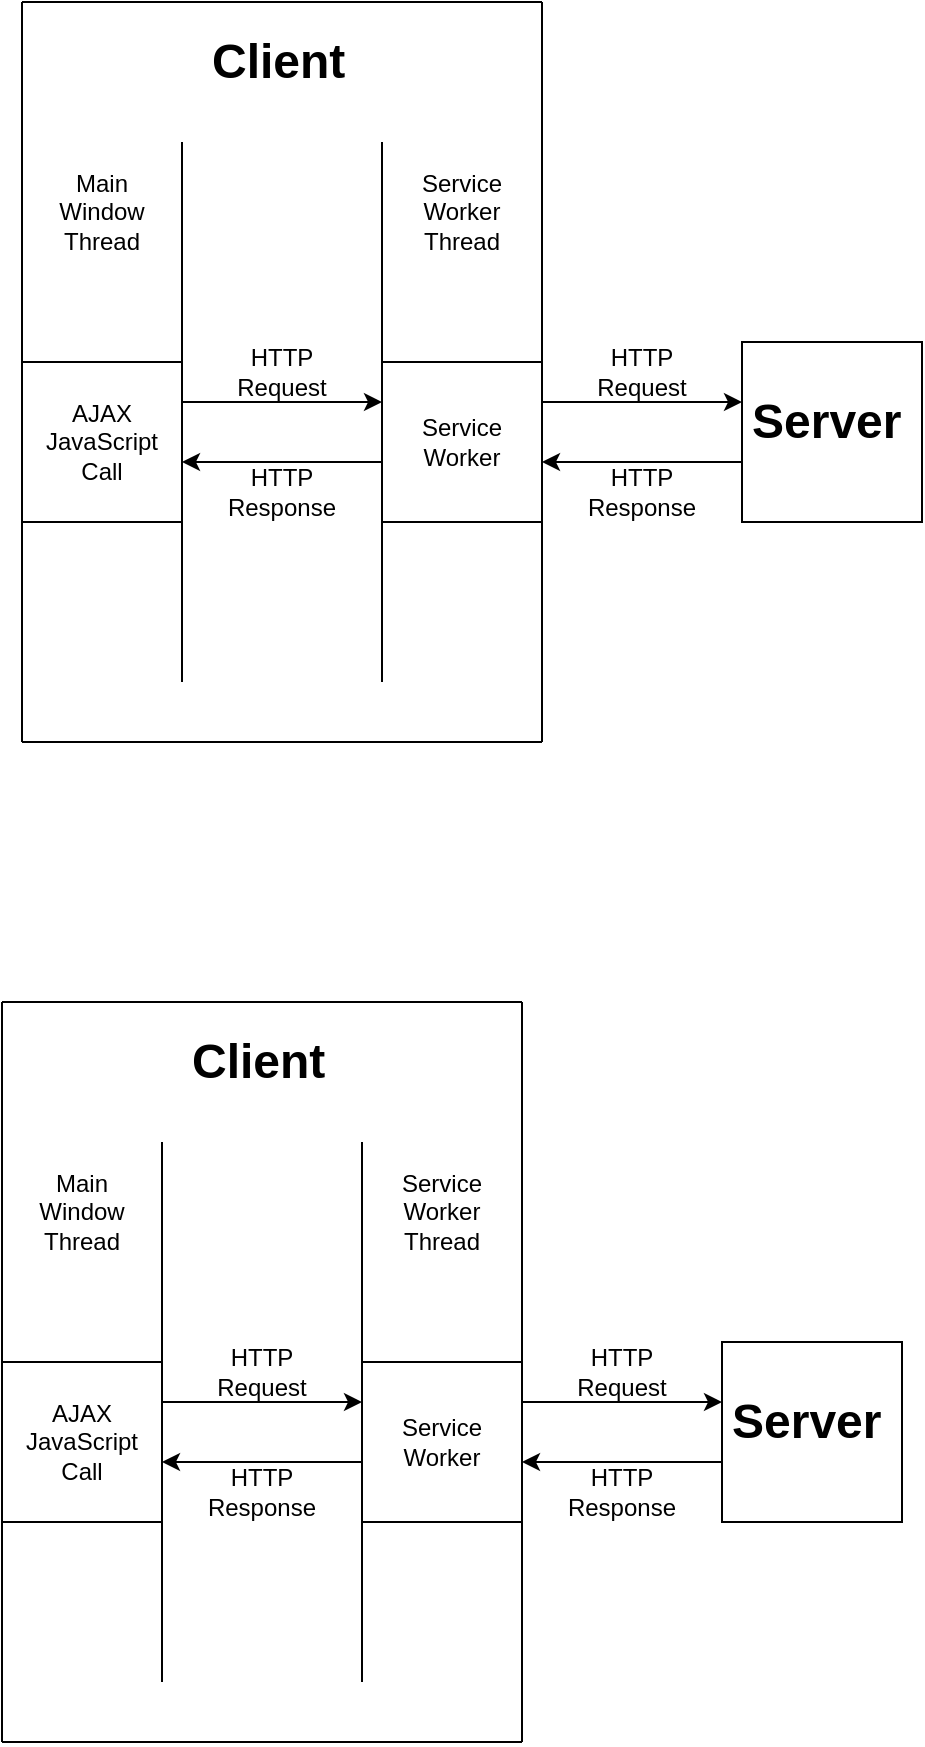 <mxfile version="21.3.2" type="github">
  <diagram name="Page-1" id="LiBG0f6Ud3o7dusU4buq">
    <mxGraphModel dx="794" dy="470" grid="1" gridSize="10" guides="1" tooltips="1" connect="1" arrows="1" fold="1" page="1" pageScale="1" pageWidth="850" pageHeight="1100" math="0" shadow="0">
      <root>
        <mxCell id="0" />
        <mxCell id="1" parent="0" />
        <mxCell id="D3ZRM21QkUFcYyvOqE70-35" value="" style="group" vertex="1" connectable="0" parent="1">
          <mxGeometry x="40" y="30" width="450" height="370" as="geometry" />
        </mxCell>
        <mxCell id="D3ZRM21QkUFcYyvOqE70-18" value="" style="group" vertex="1" connectable="0" parent="D3ZRM21QkUFcYyvOqE70-35">
          <mxGeometry x="80" y="170" width="100" height="30" as="geometry" />
        </mxCell>
        <mxCell id="D3ZRM21QkUFcYyvOqE70-16" value="" style="endArrow=classic;html=1;rounded=0;" edge="1" parent="D3ZRM21QkUFcYyvOqE70-18">
          <mxGeometry width="50" height="50" relative="1" as="geometry">
            <mxPoint y="30" as="sourcePoint" />
            <mxPoint x="100" y="30" as="targetPoint" />
          </mxGeometry>
        </mxCell>
        <mxCell id="D3ZRM21QkUFcYyvOqE70-17" value="HTTP Request" style="text;html=1;strokeColor=none;fillColor=none;align=center;verticalAlign=middle;whiteSpace=wrap;rounded=0;" vertex="1" parent="D3ZRM21QkUFcYyvOqE70-18">
          <mxGeometry x="20" width="60" height="30" as="geometry" />
        </mxCell>
        <mxCell id="D3ZRM21QkUFcYyvOqE70-19" value="" style="group" vertex="1" connectable="0" parent="D3ZRM21QkUFcYyvOqE70-35">
          <mxGeometry x="260" y="170" width="100" height="30" as="geometry" />
        </mxCell>
        <mxCell id="D3ZRM21QkUFcYyvOqE70-20" value="" style="endArrow=classic;html=1;rounded=0;" edge="1" parent="D3ZRM21QkUFcYyvOqE70-19">
          <mxGeometry width="50" height="50" relative="1" as="geometry">
            <mxPoint y="30" as="sourcePoint" />
            <mxPoint x="100" y="30" as="targetPoint" />
          </mxGeometry>
        </mxCell>
        <mxCell id="D3ZRM21QkUFcYyvOqE70-21" value="HTTP Request" style="text;html=1;strokeColor=none;fillColor=none;align=center;verticalAlign=middle;whiteSpace=wrap;rounded=0;" vertex="1" parent="D3ZRM21QkUFcYyvOqE70-19">
          <mxGeometry x="20" width="60" height="30" as="geometry" />
        </mxCell>
        <mxCell id="D3ZRM21QkUFcYyvOqE70-24" value="" style="group" vertex="1" connectable="0" parent="D3ZRM21QkUFcYyvOqE70-35">
          <mxGeometry x="260" y="230" width="100" height="30" as="geometry" />
        </mxCell>
        <mxCell id="D3ZRM21QkUFcYyvOqE70-22" value="" style="endArrow=classic;html=1;rounded=0;" edge="1" parent="D3ZRM21QkUFcYyvOqE70-24">
          <mxGeometry width="50" height="50" relative="1" as="geometry">
            <mxPoint x="100" as="sourcePoint" />
            <mxPoint as="targetPoint" />
          </mxGeometry>
        </mxCell>
        <mxCell id="D3ZRM21QkUFcYyvOqE70-23" value="HTTP Response" style="text;html=1;strokeColor=none;fillColor=none;align=center;verticalAlign=middle;whiteSpace=wrap;rounded=0;" vertex="1" parent="D3ZRM21QkUFcYyvOqE70-24">
          <mxGeometry x="20" width="60" height="30" as="geometry" />
        </mxCell>
        <mxCell id="D3ZRM21QkUFcYyvOqE70-12" value="" style="whiteSpace=wrap;html=1;aspect=fixed;" vertex="1" parent="D3ZRM21QkUFcYyvOqE70-35">
          <mxGeometry x="360" y="170" width="90" height="90" as="geometry" />
        </mxCell>
        <mxCell id="D3ZRM21QkUFcYyvOqE70-7" value="Service Worker" style="whiteSpace=wrap;html=1;aspect=fixed;" vertex="1" parent="D3ZRM21QkUFcYyvOqE70-35">
          <mxGeometry x="180" y="180" width="80" height="80" as="geometry" />
        </mxCell>
        <mxCell id="D3ZRM21QkUFcYyvOqE70-8" value="" style="endArrow=none;html=1;rounded=0;" edge="1" parent="D3ZRM21QkUFcYyvOqE70-35">
          <mxGeometry width="50" height="50" relative="1" as="geometry">
            <mxPoint x="180" y="340" as="sourcePoint" />
            <mxPoint x="180" y="70" as="targetPoint" />
          </mxGeometry>
        </mxCell>
        <mxCell id="D3ZRM21QkUFcYyvOqE70-9" value="" style="endArrow=none;html=1;rounded=0;" edge="1" parent="D3ZRM21QkUFcYyvOqE70-35">
          <mxGeometry width="50" height="50" relative="1" as="geometry">
            <mxPoint x="260" y="370" as="sourcePoint" />
            <mxPoint x="260" as="targetPoint" />
          </mxGeometry>
        </mxCell>
        <mxCell id="D3ZRM21QkUFcYyvOqE70-10" value="Service Worker Thread" style="text;html=1;strokeColor=none;fillColor=none;align=center;verticalAlign=middle;whiteSpace=wrap;rounded=0;" vertex="1" parent="D3ZRM21QkUFcYyvOqE70-35">
          <mxGeometry x="190" y="90" width="60" height="30" as="geometry" />
        </mxCell>
        <mxCell id="D3ZRM21QkUFcYyvOqE70-25" value="" style="group" vertex="1" connectable="0" parent="D3ZRM21QkUFcYyvOqE70-35">
          <mxGeometry x="80" y="230" width="100" height="30" as="geometry" />
        </mxCell>
        <mxCell id="D3ZRM21QkUFcYyvOqE70-26" value="" style="endArrow=classic;html=1;rounded=0;" edge="1" parent="D3ZRM21QkUFcYyvOqE70-25">
          <mxGeometry width="50" height="50" relative="1" as="geometry">
            <mxPoint x="100" as="sourcePoint" />
            <mxPoint as="targetPoint" />
          </mxGeometry>
        </mxCell>
        <mxCell id="D3ZRM21QkUFcYyvOqE70-27" value="HTTP Response" style="text;html=1;strokeColor=none;fillColor=none;align=center;verticalAlign=middle;whiteSpace=wrap;rounded=0;" vertex="1" parent="D3ZRM21QkUFcYyvOqE70-25">
          <mxGeometry x="20" width="60" height="30" as="geometry" />
        </mxCell>
        <mxCell id="D3ZRM21QkUFcYyvOqE70-1" value="AJAX JavaScript Call" style="whiteSpace=wrap;html=1;aspect=fixed;" vertex="1" parent="D3ZRM21QkUFcYyvOqE70-35">
          <mxGeometry y="180" width="80" height="80" as="geometry" />
        </mxCell>
        <mxCell id="D3ZRM21QkUFcYyvOqE70-2" value="" style="endArrow=none;html=1;rounded=0;" edge="1" parent="D3ZRM21QkUFcYyvOqE70-35">
          <mxGeometry width="50" height="50" relative="1" as="geometry">
            <mxPoint y="370" as="sourcePoint" />
            <mxPoint as="targetPoint" />
          </mxGeometry>
        </mxCell>
        <mxCell id="D3ZRM21QkUFcYyvOqE70-3" value="" style="endArrow=none;html=1;rounded=0;" edge="1" parent="D3ZRM21QkUFcYyvOqE70-35">
          <mxGeometry width="50" height="50" relative="1" as="geometry">
            <mxPoint x="80" y="340" as="sourcePoint" />
            <mxPoint x="80" y="70" as="targetPoint" />
          </mxGeometry>
        </mxCell>
        <mxCell id="D3ZRM21QkUFcYyvOqE70-4" value="Main Window Thread" style="text;html=1;strokeColor=none;fillColor=none;align=center;verticalAlign=middle;whiteSpace=wrap;rounded=0;" vertex="1" parent="D3ZRM21QkUFcYyvOqE70-35">
          <mxGeometry x="10" y="90" width="60" height="30" as="geometry" />
        </mxCell>
        <mxCell id="D3ZRM21QkUFcYyvOqE70-30" value="" style="endArrow=none;html=1;rounded=0;" edge="1" parent="D3ZRM21QkUFcYyvOqE70-35">
          <mxGeometry width="50" height="50" relative="1" as="geometry">
            <mxPoint as="sourcePoint" />
            <mxPoint x="260" as="targetPoint" />
          </mxGeometry>
        </mxCell>
        <mxCell id="D3ZRM21QkUFcYyvOqE70-31" value="" style="endArrow=none;html=1;rounded=0;" edge="1" parent="D3ZRM21QkUFcYyvOqE70-35">
          <mxGeometry width="50" height="50" relative="1" as="geometry">
            <mxPoint y="370" as="sourcePoint" />
            <mxPoint x="260" y="370" as="targetPoint" />
          </mxGeometry>
        </mxCell>
        <mxCell id="D3ZRM21QkUFcYyvOqE70-32" value="&lt;h1&gt;Client&lt;/h1&gt;" style="text;html=1;strokeColor=none;fillColor=none;spacing=5;spacingTop=-20;whiteSpace=wrap;overflow=hidden;rounded=0;" vertex="1" parent="D3ZRM21QkUFcYyvOqE70-35">
          <mxGeometry x="90" y="10" width="80" height="40" as="geometry" />
        </mxCell>
        <mxCell id="D3ZRM21QkUFcYyvOqE70-33" value="&lt;h1&gt;Server&lt;/h1&gt;" style="text;html=1;strokeColor=none;fillColor=none;spacing=5;spacingTop=-20;whiteSpace=wrap;overflow=hidden;rounded=0;" vertex="1" parent="D3ZRM21QkUFcYyvOqE70-35">
          <mxGeometry x="360" y="190" width="90" height="40" as="geometry" />
        </mxCell>
        <mxCell id="D3ZRM21QkUFcYyvOqE70-36" value="" style="group" vertex="1" connectable="0" parent="1">
          <mxGeometry x="30" y="530" width="450" height="370" as="geometry" />
        </mxCell>
        <mxCell id="D3ZRM21QkUFcYyvOqE70-37" value="" style="group" vertex="1" connectable="0" parent="D3ZRM21QkUFcYyvOqE70-36">
          <mxGeometry x="80" y="170" width="100" height="30" as="geometry" />
        </mxCell>
        <mxCell id="D3ZRM21QkUFcYyvOqE70-38" value="" style="endArrow=classic;html=1;rounded=0;" edge="1" parent="D3ZRM21QkUFcYyvOqE70-37">
          <mxGeometry width="50" height="50" relative="1" as="geometry">
            <mxPoint y="30" as="sourcePoint" />
            <mxPoint x="100" y="30" as="targetPoint" />
          </mxGeometry>
        </mxCell>
        <mxCell id="D3ZRM21QkUFcYyvOqE70-39" value="HTTP Request" style="text;html=1;strokeColor=none;fillColor=none;align=center;verticalAlign=middle;whiteSpace=wrap;rounded=0;" vertex="1" parent="D3ZRM21QkUFcYyvOqE70-37">
          <mxGeometry x="20" width="60" height="30" as="geometry" />
        </mxCell>
        <mxCell id="D3ZRM21QkUFcYyvOqE70-40" value="" style="group" vertex="1" connectable="0" parent="D3ZRM21QkUFcYyvOqE70-36">
          <mxGeometry x="260" y="170" width="100" height="30" as="geometry" />
        </mxCell>
        <mxCell id="D3ZRM21QkUFcYyvOqE70-41" value="" style="endArrow=classic;html=1;rounded=0;" edge="1" parent="D3ZRM21QkUFcYyvOqE70-40">
          <mxGeometry width="50" height="50" relative="1" as="geometry">
            <mxPoint y="30" as="sourcePoint" />
            <mxPoint x="100" y="30" as="targetPoint" />
          </mxGeometry>
        </mxCell>
        <mxCell id="D3ZRM21QkUFcYyvOqE70-42" value="HTTP Request" style="text;html=1;strokeColor=none;fillColor=none;align=center;verticalAlign=middle;whiteSpace=wrap;rounded=0;" vertex="1" parent="D3ZRM21QkUFcYyvOqE70-40">
          <mxGeometry x="20" width="60" height="30" as="geometry" />
        </mxCell>
        <mxCell id="D3ZRM21QkUFcYyvOqE70-43" value="" style="group" vertex="1" connectable="0" parent="D3ZRM21QkUFcYyvOqE70-36">
          <mxGeometry x="260" y="230" width="100" height="30" as="geometry" />
        </mxCell>
        <mxCell id="D3ZRM21QkUFcYyvOqE70-44" value="" style="endArrow=classic;html=1;rounded=0;" edge="1" parent="D3ZRM21QkUFcYyvOqE70-43">
          <mxGeometry width="50" height="50" relative="1" as="geometry">
            <mxPoint x="100" as="sourcePoint" />
            <mxPoint as="targetPoint" />
          </mxGeometry>
        </mxCell>
        <mxCell id="D3ZRM21QkUFcYyvOqE70-45" value="HTTP Response" style="text;html=1;strokeColor=none;fillColor=none;align=center;verticalAlign=middle;whiteSpace=wrap;rounded=0;" vertex="1" parent="D3ZRM21QkUFcYyvOqE70-43">
          <mxGeometry x="20" width="60" height="30" as="geometry" />
        </mxCell>
        <mxCell id="D3ZRM21QkUFcYyvOqE70-46" value="" style="whiteSpace=wrap;html=1;aspect=fixed;" vertex="1" parent="D3ZRM21QkUFcYyvOqE70-36">
          <mxGeometry x="360" y="170" width="90" height="90" as="geometry" />
        </mxCell>
        <mxCell id="D3ZRM21QkUFcYyvOqE70-47" value="Service Worker" style="whiteSpace=wrap;html=1;aspect=fixed;" vertex="1" parent="D3ZRM21QkUFcYyvOqE70-36">
          <mxGeometry x="180" y="180" width="80" height="80" as="geometry" />
        </mxCell>
        <mxCell id="D3ZRM21QkUFcYyvOqE70-48" value="" style="endArrow=none;html=1;rounded=0;" edge="1" parent="D3ZRM21QkUFcYyvOqE70-36">
          <mxGeometry width="50" height="50" relative="1" as="geometry">
            <mxPoint x="180" y="340" as="sourcePoint" />
            <mxPoint x="180" y="70" as="targetPoint" />
          </mxGeometry>
        </mxCell>
        <mxCell id="D3ZRM21QkUFcYyvOqE70-49" value="" style="endArrow=none;html=1;rounded=0;" edge="1" parent="D3ZRM21QkUFcYyvOqE70-36">
          <mxGeometry width="50" height="50" relative="1" as="geometry">
            <mxPoint x="260" y="370" as="sourcePoint" />
            <mxPoint x="260" as="targetPoint" />
          </mxGeometry>
        </mxCell>
        <mxCell id="D3ZRM21QkUFcYyvOqE70-50" value="Service Worker Thread" style="text;html=1;strokeColor=none;fillColor=none;align=center;verticalAlign=middle;whiteSpace=wrap;rounded=0;" vertex="1" parent="D3ZRM21QkUFcYyvOqE70-36">
          <mxGeometry x="190" y="90" width="60" height="30" as="geometry" />
        </mxCell>
        <mxCell id="D3ZRM21QkUFcYyvOqE70-51" value="" style="group" vertex="1" connectable="0" parent="D3ZRM21QkUFcYyvOqE70-36">
          <mxGeometry x="80" y="230" width="100" height="30" as="geometry" />
        </mxCell>
        <mxCell id="D3ZRM21QkUFcYyvOqE70-52" value="" style="endArrow=classic;html=1;rounded=0;" edge="1" parent="D3ZRM21QkUFcYyvOqE70-51">
          <mxGeometry width="50" height="50" relative="1" as="geometry">
            <mxPoint x="100" as="sourcePoint" />
            <mxPoint as="targetPoint" />
          </mxGeometry>
        </mxCell>
        <mxCell id="D3ZRM21QkUFcYyvOqE70-53" value="HTTP Response" style="text;html=1;strokeColor=none;fillColor=none;align=center;verticalAlign=middle;whiteSpace=wrap;rounded=0;" vertex="1" parent="D3ZRM21QkUFcYyvOqE70-51">
          <mxGeometry x="20" width="60" height="30" as="geometry" />
        </mxCell>
        <mxCell id="D3ZRM21QkUFcYyvOqE70-54" value="AJAX JavaScript Call" style="whiteSpace=wrap;html=1;aspect=fixed;" vertex="1" parent="D3ZRM21QkUFcYyvOqE70-36">
          <mxGeometry y="180" width="80" height="80" as="geometry" />
        </mxCell>
        <mxCell id="D3ZRM21QkUFcYyvOqE70-55" value="" style="endArrow=none;html=1;rounded=0;" edge="1" parent="D3ZRM21QkUFcYyvOqE70-36">
          <mxGeometry width="50" height="50" relative="1" as="geometry">
            <mxPoint y="370" as="sourcePoint" />
            <mxPoint as="targetPoint" />
          </mxGeometry>
        </mxCell>
        <mxCell id="D3ZRM21QkUFcYyvOqE70-56" value="" style="endArrow=none;html=1;rounded=0;" edge="1" parent="D3ZRM21QkUFcYyvOqE70-36">
          <mxGeometry width="50" height="50" relative="1" as="geometry">
            <mxPoint x="80" y="340" as="sourcePoint" />
            <mxPoint x="80" y="70" as="targetPoint" />
          </mxGeometry>
        </mxCell>
        <mxCell id="D3ZRM21QkUFcYyvOqE70-57" value="Main Window Thread" style="text;html=1;strokeColor=none;fillColor=none;align=center;verticalAlign=middle;whiteSpace=wrap;rounded=0;" vertex="1" parent="D3ZRM21QkUFcYyvOqE70-36">
          <mxGeometry x="10" y="90" width="60" height="30" as="geometry" />
        </mxCell>
        <mxCell id="D3ZRM21QkUFcYyvOqE70-58" value="" style="endArrow=none;html=1;rounded=0;" edge="1" parent="D3ZRM21QkUFcYyvOqE70-36">
          <mxGeometry width="50" height="50" relative="1" as="geometry">
            <mxPoint as="sourcePoint" />
            <mxPoint x="260" as="targetPoint" />
          </mxGeometry>
        </mxCell>
        <mxCell id="D3ZRM21QkUFcYyvOqE70-59" value="" style="endArrow=none;html=1;rounded=0;" edge="1" parent="D3ZRM21QkUFcYyvOqE70-36">
          <mxGeometry width="50" height="50" relative="1" as="geometry">
            <mxPoint y="370" as="sourcePoint" />
            <mxPoint x="260" y="370" as="targetPoint" />
          </mxGeometry>
        </mxCell>
        <mxCell id="D3ZRM21QkUFcYyvOqE70-60" value="&lt;h1&gt;Client&lt;/h1&gt;" style="text;html=1;strokeColor=none;fillColor=none;spacing=5;spacingTop=-20;whiteSpace=wrap;overflow=hidden;rounded=0;" vertex="1" parent="D3ZRM21QkUFcYyvOqE70-36">
          <mxGeometry x="90" y="10" width="80" height="40" as="geometry" />
        </mxCell>
        <mxCell id="D3ZRM21QkUFcYyvOqE70-61" value="&lt;h1&gt;Server&lt;/h1&gt;" style="text;html=1;strokeColor=none;fillColor=none;spacing=5;spacingTop=-20;whiteSpace=wrap;overflow=hidden;rounded=0;" vertex="1" parent="D3ZRM21QkUFcYyvOqE70-36">
          <mxGeometry x="360" y="190" width="90" height="40" as="geometry" />
        </mxCell>
      </root>
    </mxGraphModel>
  </diagram>
</mxfile>
